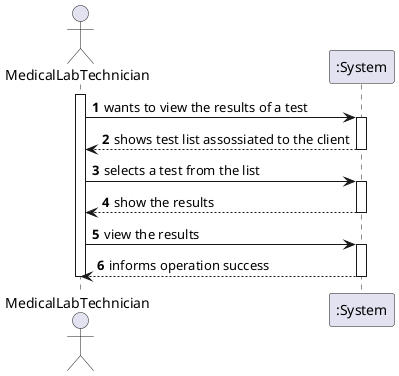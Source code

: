 @startuml

autonumber
actor MedicalLabTechnician as MLT
participant ":System" as S
activate MLT
MLT -> S: wants to view the results of a test
activate S
S --> MLT: shows test list assossiated to the client
deactivate S
MLT -> S: selects a test from the list
activate S
S --> MLT: show the results
deactivate S

MLT -> S: view the results
activate S
S --> MLT: informs operation success
deactivate S
deactivate MLT
@enduml